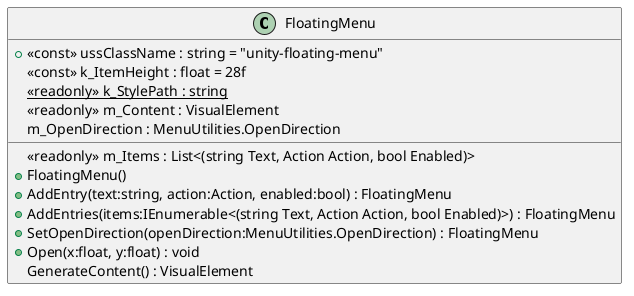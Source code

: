 @startuml
class FloatingMenu {
    + <<const>> ussClassName : string = "unity-floating-menu"
    <<const>> k_ItemHeight : float = 28f
    <<readonly>> m_Items : List<(string Text, Action Action, bool Enabled)>
    {static} <<readonly>> k_StylePath : string
    <<readonly>> m_Content : VisualElement
    m_OpenDirection : MenuUtilities.OpenDirection
    + FloatingMenu()
    + AddEntry(text:string, action:Action, enabled:bool) : FloatingMenu
    + AddEntries(items:IEnumerable<(string Text, Action Action, bool Enabled)>) : FloatingMenu
    + SetOpenDirection(openDirection:MenuUtilities.OpenDirection) : FloatingMenu
    + Open(x:float, y:float) : void
    GenerateContent() : VisualElement
}
@enduml
